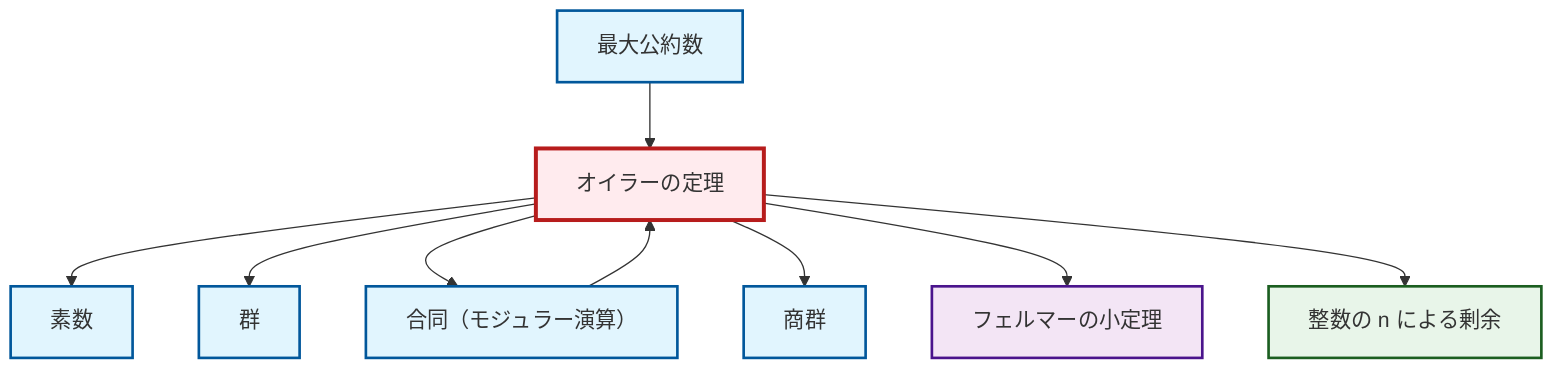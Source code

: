 graph TD
    classDef definition fill:#e1f5fe,stroke:#01579b,stroke-width:2px
    classDef theorem fill:#f3e5f5,stroke:#4a148c,stroke-width:2px
    classDef axiom fill:#fff3e0,stroke:#e65100,stroke-width:2px
    classDef example fill:#e8f5e9,stroke:#1b5e20,stroke-width:2px
    classDef current fill:#ffebee,stroke:#b71c1c,stroke-width:3px
    ex-quotient-integers-mod-n["整数の n による剰余"]:::example
    def-group["群"]:::definition
    def-quotient-group["商群"]:::definition
    def-gcd["最大公約数"]:::definition
    thm-euler["オイラーの定理"]:::theorem
    def-congruence["合同（モジュラー演算）"]:::definition
    def-prime["素数"]:::definition
    thm-fermat-little["フェルマーの小定理"]:::theorem
    thm-euler --> def-prime
    thm-euler --> def-group
    def-congruence --> thm-euler
    thm-euler --> def-congruence
    thm-euler --> def-quotient-group
    thm-euler --> thm-fermat-little
    def-gcd --> thm-euler
    thm-euler --> ex-quotient-integers-mod-n
    class thm-euler current